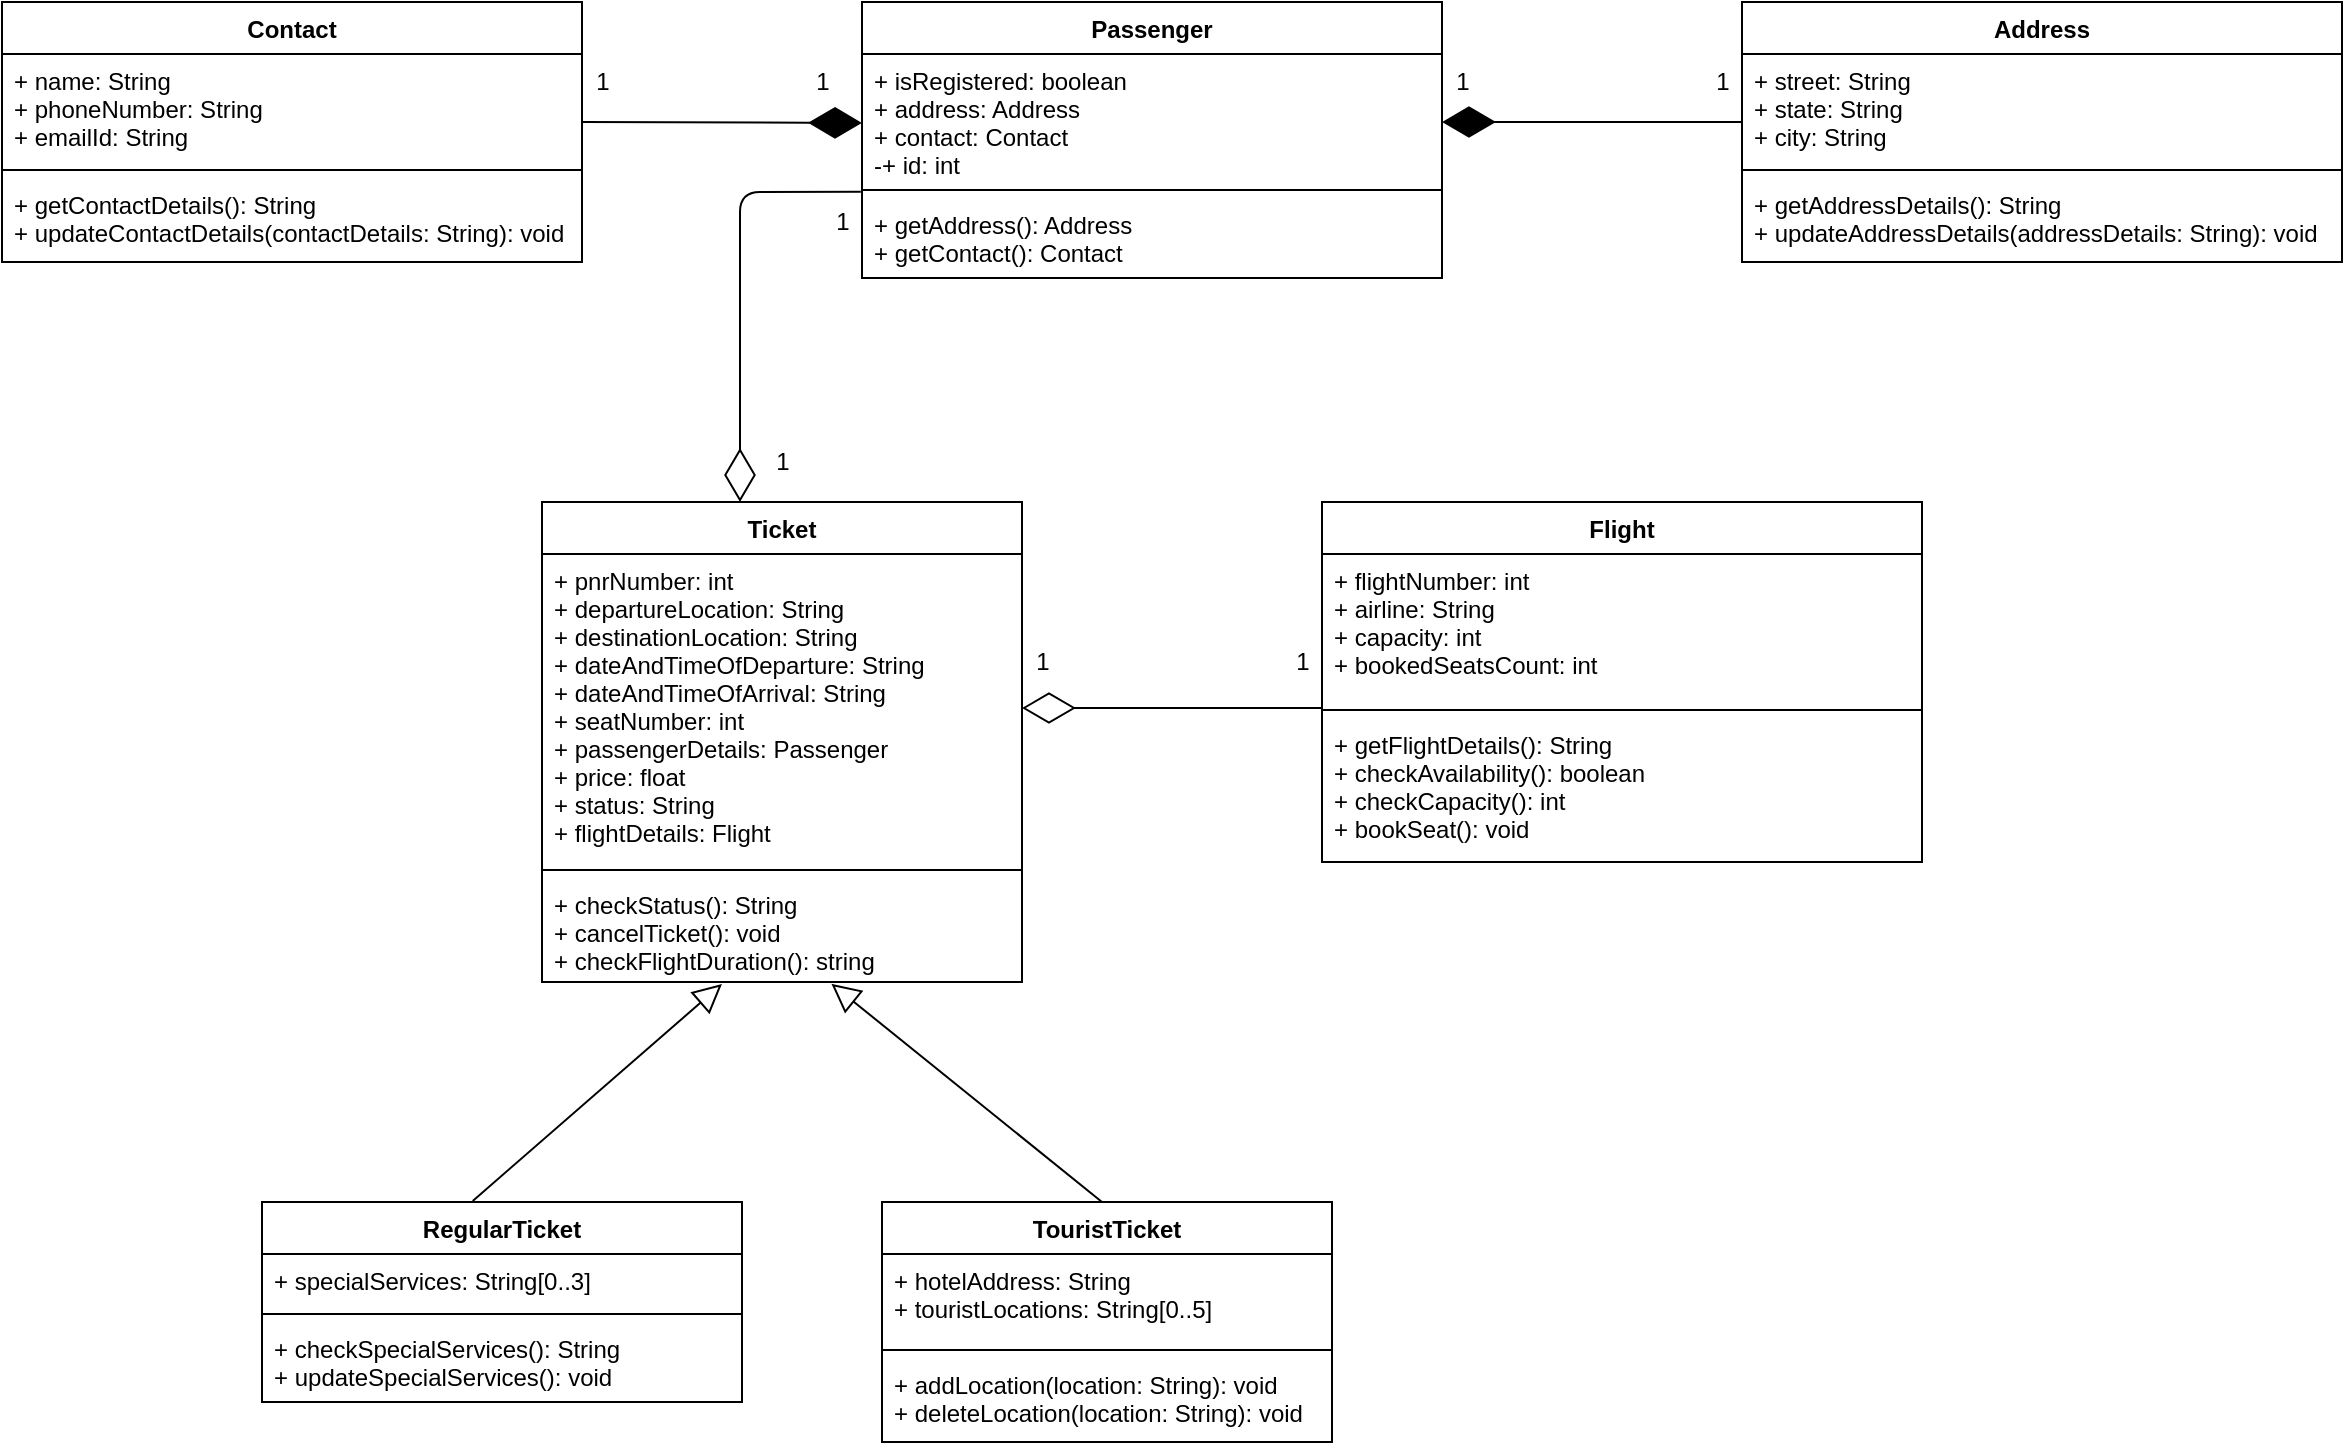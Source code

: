 <mxfile version="15.0.6" type="device"><diagram id="C5RBs43oDa-KdzZeNtuy" name="Page-1"><mxGraphModel dx="1278" dy="579" grid="1" gridSize="10" guides="1" tooltips="1" connect="1" arrows="1" fold="1" page="1" pageScale="1" pageWidth="827" pageHeight="1169" math="0" shadow="0"><root><mxCell id="WIyWlLk6GJQsqaUBKTNV-0"/><mxCell id="WIyWlLk6GJQsqaUBKTNV-1" parent="WIyWlLk6GJQsqaUBKTNV-0"/><mxCell id="T8cEIWK9-Aqo1eCN7g2P-0" value="Contact" style="swimlane;fontStyle=1;align=center;verticalAlign=top;childLayout=stackLayout;horizontal=1;startSize=26;horizontalStack=0;resizeParent=1;resizeParentMax=0;resizeLast=0;collapsible=1;marginBottom=0;" parent="WIyWlLk6GJQsqaUBKTNV-1" vertex="1"><mxGeometry x="50" y="410" width="290" height="130" as="geometry"/></mxCell><mxCell id="T8cEIWK9-Aqo1eCN7g2P-1" value="+ name: String&#10;+ phoneNumber: String&#10;+ emailId: String" style="text;strokeColor=none;fillColor=none;align=left;verticalAlign=top;spacingLeft=4;spacingRight=4;overflow=hidden;rotatable=0;points=[[0,0.5],[1,0.5]];portConstraint=eastwest;" parent="T8cEIWK9-Aqo1eCN7g2P-0" vertex="1"><mxGeometry y="26" width="290" height="54" as="geometry"/></mxCell><mxCell id="T8cEIWK9-Aqo1eCN7g2P-2" value="" style="line;strokeWidth=1;fillColor=none;align=left;verticalAlign=middle;spacingTop=-1;spacingLeft=3;spacingRight=3;rotatable=0;labelPosition=right;points=[];portConstraint=eastwest;" parent="T8cEIWK9-Aqo1eCN7g2P-0" vertex="1"><mxGeometry y="80" width="290" height="8" as="geometry"/></mxCell><mxCell id="T8cEIWK9-Aqo1eCN7g2P-3" value="+ getContactDetails(): String&#10;+ updateContactDetails(contactDetails: String): void" style="text;strokeColor=none;fillColor=none;align=left;verticalAlign=top;spacingLeft=4;spacingRight=4;overflow=hidden;rotatable=0;points=[[0,0.5],[1,0.5]];portConstraint=eastwest;" parent="T8cEIWK9-Aqo1eCN7g2P-0" vertex="1"><mxGeometry y="88" width="290" height="42" as="geometry"/></mxCell><mxCell id="T8cEIWK9-Aqo1eCN7g2P-4" value="Address" style="swimlane;fontStyle=1;align=center;verticalAlign=top;childLayout=stackLayout;horizontal=1;startSize=26;horizontalStack=0;resizeParent=1;resizeParentMax=0;resizeLast=0;collapsible=1;marginBottom=0;" parent="WIyWlLk6GJQsqaUBKTNV-1" vertex="1"><mxGeometry x="920" y="410" width="300" height="130" as="geometry"/></mxCell><mxCell id="T8cEIWK9-Aqo1eCN7g2P-5" value="+ street: String&#10;+ state: String&#10;+ city: String" style="text;strokeColor=none;fillColor=none;align=left;verticalAlign=top;spacingLeft=4;spacingRight=4;overflow=hidden;rotatable=0;points=[[0,0.5],[1,0.5]];portConstraint=eastwest;" parent="T8cEIWK9-Aqo1eCN7g2P-4" vertex="1"><mxGeometry y="26" width="300" height="54" as="geometry"/></mxCell><mxCell id="T8cEIWK9-Aqo1eCN7g2P-6" value="" style="line;strokeWidth=1;fillColor=none;align=left;verticalAlign=middle;spacingTop=-1;spacingLeft=3;spacingRight=3;rotatable=0;labelPosition=right;points=[];portConstraint=eastwest;" parent="T8cEIWK9-Aqo1eCN7g2P-4" vertex="1"><mxGeometry y="80" width="300" height="8" as="geometry"/></mxCell><mxCell id="T8cEIWK9-Aqo1eCN7g2P-7" value="+ getAddressDetails(): String&#10;+ updateAddressDetails(addressDetails: String): void" style="text;strokeColor=none;fillColor=none;align=left;verticalAlign=top;spacingLeft=4;spacingRight=4;overflow=hidden;rotatable=0;points=[[0,0.5],[1,0.5]];portConstraint=eastwest;" parent="T8cEIWK9-Aqo1eCN7g2P-4" vertex="1"><mxGeometry y="88" width="300" height="42" as="geometry"/></mxCell><mxCell id="T8cEIWK9-Aqo1eCN7g2P-8" value="Flight" style="swimlane;fontStyle=1;align=center;verticalAlign=top;childLayout=stackLayout;horizontal=1;startSize=26;horizontalStack=0;resizeParent=1;resizeParentMax=0;resizeLast=0;collapsible=1;marginBottom=0;" parent="WIyWlLk6GJQsqaUBKTNV-1" vertex="1"><mxGeometry x="710" y="660" width="300" height="180" as="geometry"/></mxCell><mxCell id="T8cEIWK9-Aqo1eCN7g2P-9" value="+ flightNumber: int&#10;+ airline: String&#10;+ capacity: int&#10;+ bookedSeatsCount: int" style="text;strokeColor=none;fillColor=none;align=left;verticalAlign=top;spacingLeft=4;spacingRight=4;overflow=hidden;rotatable=0;points=[[0,0.5],[1,0.5]];portConstraint=eastwest;" parent="T8cEIWK9-Aqo1eCN7g2P-8" vertex="1"><mxGeometry y="26" width="300" height="74" as="geometry"/></mxCell><mxCell id="T8cEIWK9-Aqo1eCN7g2P-10" value="" style="line;strokeWidth=1;fillColor=none;align=left;verticalAlign=middle;spacingTop=-1;spacingLeft=3;spacingRight=3;rotatable=0;labelPosition=right;points=[];portConstraint=eastwest;" parent="T8cEIWK9-Aqo1eCN7g2P-8" vertex="1"><mxGeometry y="100" width="300" height="8" as="geometry"/></mxCell><mxCell id="T8cEIWK9-Aqo1eCN7g2P-11" value="+ getFlightDetails(): String&#10;+ checkAvailability(): boolean&#10;+ checkCapacity(): int&#10;+ bookSeat(): void&#10;" style="text;strokeColor=none;fillColor=none;align=left;verticalAlign=top;spacingLeft=4;spacingRight=4;overflow=hidden;rotatable=0;points=[[0,0.5],[1,0.5]];portConstraint=eastwest;" parent="T8cEIWK9-Aqo1eCN7g2P-8" vertex="1"><mxGeometry y="108" width="300" height="72" as="geometry"/></mxCell><mxCell id="T8cEIWK9-Aqo1eCN7g2P-12" value="Passenger" style="swimlane;fontStyle=1;align=center;verticalAlign=top;childLayout=stackLayout;horizontal=1;startSize=26;horizontalStack=0;resizeParent=1;resizeParentMax=0;resizeLast=0;collapsible=1;marginBottom=0;" parent="WIyWlLk6GJQsqaUBKTNV-1" vertex="1"><mxGeometry x="480" y="410" width="290" height="138" as="geometry"/></mxCell><mxCell id="T8cEIWK9-Aqo1eCN7g2P-13" value="+ isRegistered: boolean&#10;+ address: Address&#10;+ contact: Contact&#10;-+ id: int" style="text;strokeColor=none;fillColor=none;align=left;verticalAlign=top;spacingLeft=4;spacingRight=4;overflow=hidden;rotatable=0;points=[[0,0.5],[1,0.5]];portConstraint=eastwest;" parent="T8cEIWK9-Aqo1eCN7g2P-12" vertex="1"><mxGeometry y="26" width="290" height="64" as="geometry"/></mxCell><mxCell id="T8cEIWK9-Aqo1eCN7g2P-14" value="" style="line;strokeWidth=1;fillColor=none;align=left;verticalAlign=middle;spacingTop=-1;spacingLeft=3;spacingRight=3;rotatable=0;labelPosition=right;points=[];portConstraint=eastwest;" parent="T8cEIWK9-Aqo1eCN7g2P-12" vertex="1"><mxGeometry y="90" width="290" height="8" as="geometry"/></mxCell><mxCell id="T8cEIWK9-Aqo1eCN7g2P-15" value="+ getAddress(): Address&#10;+ getContact(): Contact" style="text;strokeColor=none;fillColor=none;align=left;verticalAlign=top;spacingLeft=4;spacingRight=4;overflow=hidden;rotatable=0;points=[[0,0.5],[1,0.5]];portConstraint=eastwest;" parent="T8cEIWK9-Aqo1eCN7g2P-12" vertex="1"><mxGeometry y="98" width="290" height="40" as="geometry"/></mxCell><mxCell id="T8cEIWK9-Aqo1eCN7g2P-16" value="Ticket" style="swimlane;fontStyle=1;align=center;verticalAlign=top;childLayout=stackLayout;horizontal=1;startSize=26;horizontalStack=0;resizeParent=1;resizeParentMax=0;resizeLast=0;collapsible=1;marginBottom=0;" parent="WIyWlLk6GJQsqaUBKTNV-1" vertex="1"><mxGeometry x="320" y="660" width="240" height="240" as="geometry"/></mxCell><mxCell id="T8cEIWK9-Aqo1eCN7g2P-17" value="+ pnrNumber: int&#10;+ departureLocation: String&#10;+ destinationLocation: String&#10;+ dateAndTimeOfDeparture: String&#10;+ dateAndTimeOfArrival: String&#10;+ seatNumber: int&#10;+ passengerDetails: Passenger&#10;+ price: float&#10;+ status: String&#10;+ flightDetails: Flight&#10;" style="text;strokeColor=none;fillColor=none;align=left;verticalAlign=top;spacingLeft=4;spacingRight=4;overflow=hidden;rotatable=0;points=[[0,0.5],[1,0.5]];portConstraint=eastwest;" parent="T8cEIWK9-Aqo1eCN7g2P-16" vertex="1"><mxGeometry y="26" width="240" height="154" as="geometry"/></mxCell><mxCell id="T8cEIWK9-Aqo1eCN7g2P-18" value="" style="line;strokeWidth=1;fillColor=none;align=left;verticalAlign=middle;spacingTop=-1;spacingLeft=3;spacingRight=3;rotatable=0;labelPosition=right;points=[];portConstraint=eastwest;" parent="T8cEIWK9-Aqo1eCN7g2P-16" vertex="1"><mxGeometry y="180" width="240" height="8" as="geometry"/></mxCell><mxCell id="T8cEIWK9-Aqo1eCN7g2P-19" value="+ checkStatus(): String&#10;+ cancelTicket(): void&#10;+ checkFlightDuration(): string" style="text;strokeColor=none;fillColor=none;align=left;verticalAlign=top;spacingLeft=4;spacingRight=4;overflow=hidden;rotatable=0;points=[[0,0.5],[1,0.5]];portConstraint=eastwest;" parent="T8cEIWK9-Aqo1eCN7g2P-16" vertex="1"><mxGeometry y="188" width="240" height="52" as="geometry"/></mxCell><mxCell id="T8cEIWK9-Aqo1eCN7g2P-21" value="RegularTicket" style="swimlane;fontStyle=1;align=center;verticalAlign=top;childLayout=stackLayout;horizontal=1;startSize=26;horizontalStack=0;resizeParent=1;resizeParentMax=0;resizeLast=0;collapsible=1;marginBottom=0;" parent="WIyWlLk6GJQsqaUBKTNV-1" vertex="1"><mxGeometry x="180" y="1010" width="240" height="100" as="geometry"/></mxCell><mxCell id="T8cEIWK9-Aqo1eCN7g2P-22" value="+ specialServices: String[0..3]" style="text;strokeColor=none;fillColor=none;align=left;verticalAlign=top;spacingLeft=4;spacingRight=4;overflow=hidden;rotatable=0;points=[[0,0.5],[1,0.5]];portConstraint=eastwest;" parent="T8cEIWK9-Aqo1eCN7g2P-21" vertex="1"><mxGeometry y="26" width="240" height="26" as="geometry"/></mxCell><mxCell id="T8cEIWK9-Aqo1eCN7g2P-23" value="" style="line;strokeWidth=1;fillColor=none;align=left;verticalAlign=middle;spacingTop=-1;spacingLeft=3;spacingRight=3;rotatable=0;labelPosition=right;points=[];portConstraint=eastwest;" parent="T8cEIWK9-Aqo1eCN7g2P-21" vertex="1"><mxGeometry y="52" width="240" height="8" as="geometry"/></mxCell><mxCell id="T8cEIWK9-Aqo1eCN7g2P-24" value="+ checkSpecialServices(): String&#10;+ updateSpecialServices(): void" style="text;strokeColor=none;fillColor=none;align=left;verticalAlign=top;spacingLeft=4;spacingRight=4;overflow=hidden;rotatable=0;points=[[0,0.5],[1,0.5]];portConstraint=eastwest;" parent="T8cEIWK9-Aqo1eCN7g2P-21" vertex="1"><mxGeometry y="60" width="240" height="40" as="geometry"/></mxCell><mxCell id="T8cEIWK9-Aqo1eCN7g2P-25" value="TouristTicket" style="swimlane;fontStyle=1;align=center;verticalAlign=top;childLayout=stackLayout;horizontal=1;startSize=26;horizontalStack=0;resizeParent=1;resizeParentMax=0;resizeLast=0;collapsible=1;marginBottom=0;" parent="WIyWlLk6GJQsqaUBKTNV-1" vertex="1"><mxGeometry x="490" y="1010" width="225" height="120" as="geometry"/></mxCell><mxCell id="T8cEIWK9-Aqo1eCN7g2P-26" value="+ hotelAddress: String&#10;+ touristLocations: String[0..5]" style="text;strokeColor=none;fillColor=none;align=left;verticalAlign=top;spacingLeft=4;spacingRight=4;overflow=hidden;rotatable=0;points=[[0,0.5],[1,0.5]];portConstraint=eastwest;" parent="T8cEIWK9-Aqo1eCN7g2P-25" vertex="1"><mxGeometry y="26" width="225" height="44" as="geometry"/></mxCell><mxCell id="T8cEIWK9-Aqo1eCN7g2P-27" value="" style="line;strokeWidth=1;fillColor=none;align=left;verticalAlign=middle;spacingTop=-1;spacingLeft=3;spacingRight=3;rotatable=0;labelPosition=right;points=[];portConstraint=eastwest;" parent="T8cEIWK9-Aqo1eCN7g2P-25" vertex="1"><mxGeometry y="70" width="225" height="8" as="geometry"/></mxCell><mxCell id="T8cEIWK9-Aqo1eCN7g2P-28" value="+ addLocation(location: String): void&#10;+ deleteLocation(location: String): void" style="text;strokeColor=none;fillColor=none;align=left;verticalAlign=top;spacingLeft=4;spacingRight=4;overflow=hidden;rotatable=0;points=[[0,0.5],[1,0.5]];portConstraint=eastwest;" parent="T8cEIWK9-Aqo1eCN7g2P-25" vertex="1"><mxGeometry y="78" width="225" height="42" as="geometry"/></mxCell><mxCell id="T8cEIWK9-Aqo1eCN7g2P-29" value="" style="endArrow=diamondThin;endFill=1;endSize=24;html=1;" parent="WIyWlLk6GJQsqaUBKTNV-1" edge="1"><mxGeometry width="160" relative="1" as="geometry"><mxPoint x="340" y="470" as="sourcePoint"/><mxPoint x="480" y="470.45" as="targetPoint"/></mxGeometry></mxCell><mxCell id="T8cEIWK9-Aqo1eCN7g2P-30" value="" style="endArrow=diamondThin;endFill=1;endSize=24;html=1;" parent="WIyWlLk6GJQsqaUBKTNV-1" edge="1"><mxGeometry width="160" relative="1" as="geometry"><mxPoint x="920" y="470" as="sourcePoint"/><mxPoint x="770" y="470" as="targetPoint"/><Array as="points"><mxPoint x="860" y="470"/></Array></mxGeometry></mxCell><mxCell id="T8cEIWK9-Aqo1eCN7g2P-33" value="" style="endArrow=diamondThin;endFill=0;endSize=24;html=1;exitX=-0.002;exitY=1.077;exitDx=0;exitDy=0;exitPerimeter=0;" parent="WIyWlLk6GJQsqaUBKTNV-1" source="T8cEIWK9-Aqo1eCN7g2P-13" edge="1"><mxGeometry width="160" relative="1" as="geometry"><mxPoint x="390" y="600" as="sourcePoint"/><mxPoint x="419" y="660" as="targetPoint"/><Array as="points"><mxPoint x="419" y="505"/></Array></mxGeometry></mxCell><mxCell id="T8cEIWK9-Aqo1eCN7g2P-34" value="" style="endArrow=diamondThin;endFill=0;endSize=24;html=1;" parent="WIyWlLk6GJQsqaUBKTNV-1" edge="1"><mxGeometry width="160" relative="1" as="geometry"><mxPoint x="710" y="763" as="sourcePoint"/><mxPoint x="560" y="763" as="targetPoint"/></mxGeometry></mxCell><mxCell id="T8cEIWK9-Aqo1eCN7g2P-35" value="1" style="text;html=1;align=center;verticalAlign=middle;resizable=0;points=[];autosize=1;strokeColor=none;fillColor=none;" parent="WIyWlLk6GJQsqaUBKTNV-1" vertex="1"><mxGeometry x="340" y="440" width="20" height="20" as="geometry"/></mxCell><mxCell id="T8cEIWK9-Aqo1eCN7g2P-37" value="1" style="text;html=1;align=center;verticalAlign=middle;resizable=0;points=[];autosize=1;strokeColor=none;fillColor=none;" parent="WIyWlLk6GJQsqaUBKTNV-1" vertex="1"><mxGeometry x="450" y="440" width="20" height="20" as="geometry"/></mxCell><mxCell id="T8cEIWK9-Aqo1eCN7g2P-38" value="1" style="text;html=1;align=center;verticalAlign=middle;resizable=0;points=[];autosize=1;strokeColor=none;fillColor=none;" parent="WIyWlLk6GJQsqaUBKTNV-1" vertex="1"><mxGeometry x="900" y="440" width="20" height="20" as="geometry"/></mxCell><mxCell id="T8cEIWK9-Aqo1eCN7g2P-39" value="1" style="text;html=1;align=center;verticalAlign=middle;resizable=0;points=[];autosize=1;strokeColor=none;fillColor=none;" parent="WIyWlLk6GJQsqaUBKTNV-1" vertex="1"><mxGeometry x="770" y="440" width="20" height="20" as="geometry"/></mxCell><mxCell id="T8cEIWK9-Aqo1eCN7g2P-40" value="1" style="text;html=1;align=center;verticalAlign=middle;resizable=0;points=[];autosize=1;strokeColor=none;fillColor=none;" parent="WIyWlLk6GJQsqaUBKTNV-1" vertex="1"><mxGeometry x="460" y="510" width="20" height="20" as="geometry"/></mxCell><mxCell id="T8cEIWK9-Aqo1eCN7g2P-43" value="1" style="text;html=1;align=center;verticalAlign=middle;resizable=0;points=[];autosize=1;strokeColor=none;fillColor=none;" parent="WIyWlLk6GJQsqaUBKTNV-1" vertex="1"><mxGeometry x="430" y="630" width="20" height="20" as="geometry"/></mxCell><mxCell id="T8cEIWK9-Aqo1eCN7g2P-44" value="1" style="text;html=1;align=center;verticalAlign=middle;resizable=0;points=[];autosize=1;strokeColor=none;fillColor=none;" parent="WIyWlLk6GJQsqaUBKTNV-1" vertex="1"><mxGeometry x="690" y="730" width="20" height="20" as="geometry"/></mxCell><mxCell id="T8cEIWK9-Aqo1eCN7g2P-45" value="1" style="text;html=1;align=center;verticalAlign=middle;resizable=0;points=[];autosize=1;strokeColor=none;fillColor=none;" parent="WIyWlLk6GJQsqaUBKTNV-1" vertex="1"><mxGeometry x="560" y="730" width="20" height="20" as="geometry"/></mxCell><mxCell id="T8cEIWK9-Aqo1eCN7g2P-46" value="" style="edgeStyle=none;html=1;endSize=12;endArrow=block;endFill=0;exitX=0.439;exitY=-0.005;exitDx=0;exitDy=0;exitPerimeter=0;" parent="WIyWlLk6GJQsqaUBKTNV-1" source="T8cEIWK9-Aqo1eCN7g2P-21" edge="1"><mxGeometry width="160" relative="1" as="geometry"><mxPoint x="290" y="1008" as="sourcePoint"/><mxPoint x="410" y="901" as="targetPoint"/></mxGeometry></mxCell><mxCell id="T8cEIWK9-Aqo1eCN7g2P-47" value="" style="edgeStyle=none;html=1;endSize=12;endArrow=block;endFill=0;entryX=0.603;entryY=1.017;entryDx=0;entryDy=0;entryPerimeter=0;" parent="WIyWlLk6GJQsqaUBKTNV-1" target="T8cEIWK9-Aqo1eCN7g2P-19" edge="1"><mxGeometry width="160" relative="1" as="geometry"><mxPoint x="600" y="1010" as="sourcePoint"/><mxPoint x="467" y="902" as="targetPoint"/></mxGeometry></mxCell></root></mxGraphModel></diagram></mxfile>